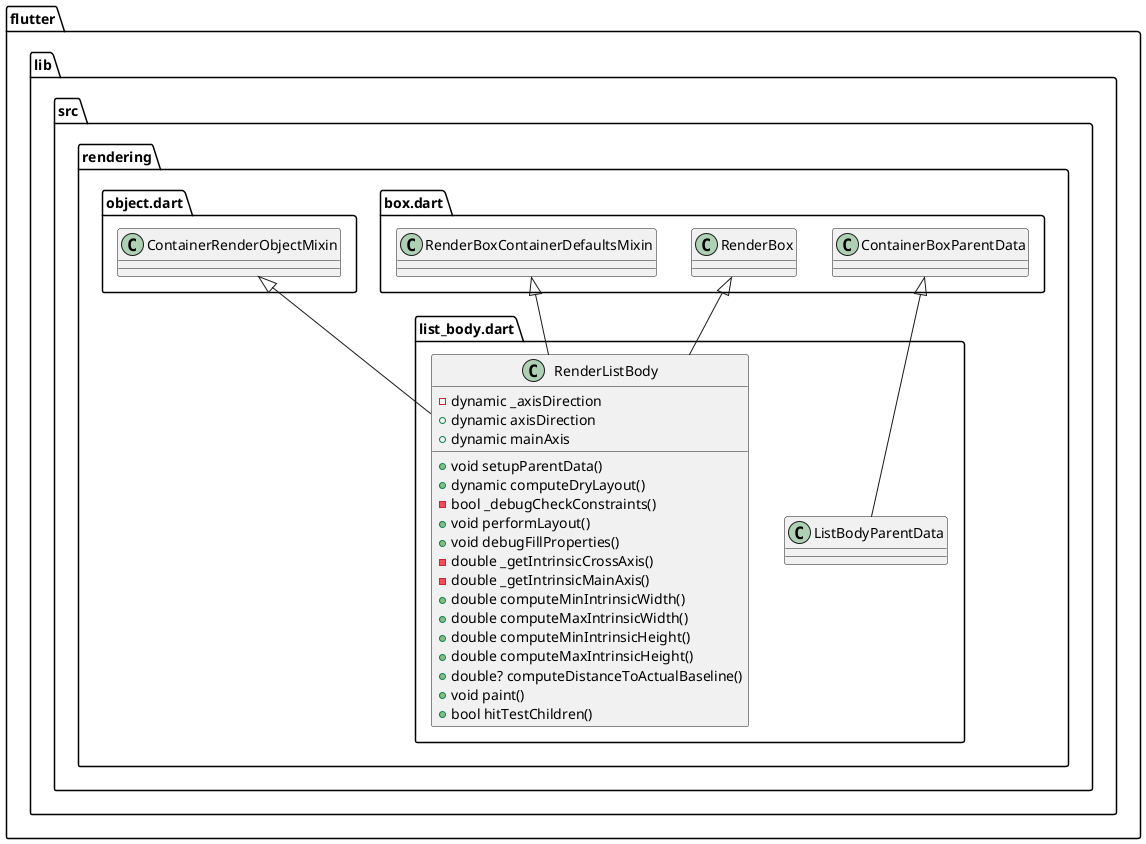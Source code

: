 @startuml
set namespaceSeparator ::

class "flutter::lib::src::rendering::list_body.dart::ListBodyParentData" {
}

"flutter::lib::src::rendering::box.dart::ContainerBoxParentData" <|-- "flutter::lib::src::rendering::list_body.dart::ListBodyParentData"

class "flutter::lib::src::rendering::list_body.dart::RenderListBody" {
  -dynamic _axisDirection
  +dynamic axisDirection
  +dynamic mainAxis
  +void setupParentData()
  +dynamic computeDryLayout()
  -bool _debugCheckConstraints()
  +void performLayout()
  +void debugFillProperties()
  -double _getIntrinsicCrossAxis()
  -double _getIntrinsicMainAxis()
  +double computeMinIntrinsicWidth()
  +double computeMaxIntrinsicWidth()
  +double computeMinIntrinsicHeight()
  +double computeMaxIntrinsicHeight()
  +double? computeDistanceToActualBaseline()
  +void paint()
  +bool hitTestChildren()
}

"flutter::lib::src::rendering::box.dart::RenderBox" <|-- "flutter::lib::src::rendering::list_body.dart::RenderListBody"
"flutter::lib::src::rendering::object.dart::ContainerRenderObjectMixin" <|-- "flutter::lib::src::rendering::list_body.dart::RenderListBody"
"flutter::lib::src::rendering::box.dart::RenderBoxContainerDefaultsMixin" <|-- "flutter::lib::src::rendering::list_body.dart::RenderListBody"


@enduml